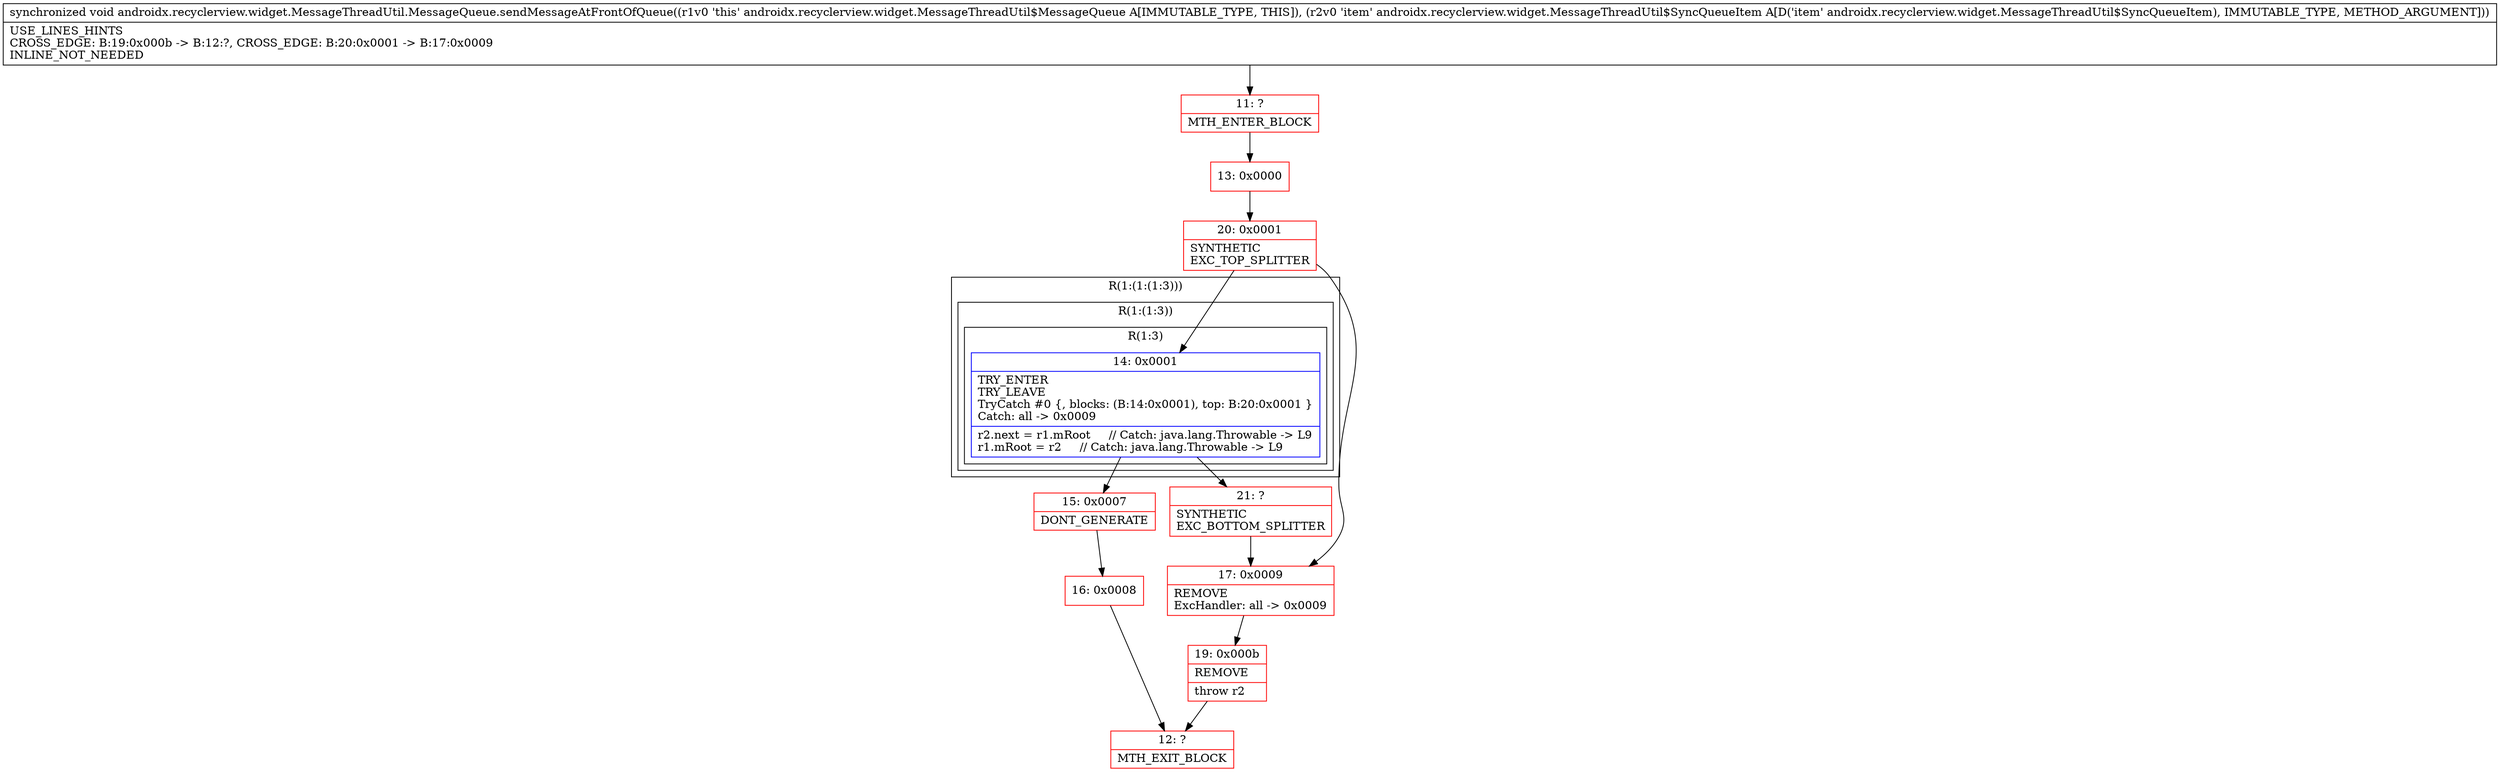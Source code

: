 digraph "CFG forandroidx.recyclerview.widget.MessageThreadUtil.MessageQueue.sendMessageAtFrontOfQueue(Landroidx\/recyclerview\/widget\/MessageThreadUtil$SyncQueueItem;)V" {
subgraph cluster_Region_775655788 {
label = "R(1:(1:(1:3)))";
node [shape=record,color=blue];
subgraph cluster_Region_1214422238 {
label = "R(1:(1:3))";
node [shape=record,color=blue];
subgraph cluster_Region_115907489 {
label = "R(1:3)";
node [shape=record,color=blue];
Node_14 [shape=record,label="{14\:\ 0x0001|TRY_ENTER\lTRY_LEAVE\lTryCatch #0 \{, blocks: (B:14:0x0001), top: B:20:0x0001 \}\lCatch: all \-\> 0x0009\l|r2.next = r1.mRoot     \/\/ Catch: java.lang.Throwable \-\> L9\lr1.mRoot = r2     \/\/ Catch: java.lang.Throwable \-\> L9\l}"];
}
}
}
Node_11 [shape=record,color=red,label="{11\:\ ?|MTH_ENTER_BLOCK\l}"];
Node_13 [shape=record,color=red,label="{13\:\ 0x0000}"];
Node_20 [shape=record,color=red,label="{20\:\ 0x0001|SYNTHETIC\lEXC_TOP_SPLITTER\l}"];
Node_15 [shape=record,color=red,label="{15\:\ 0x0007|DONT_GENERATE\l}"];
Node_16 [shape=record,color=red,label="{16\:\ 0x0008}"];
Node_12 [shape=record,color=red,label="{12\:\ ?|MTH_EXIT_BLOCK\l}"];
Node_21 [shape=record,color=red,label="{21\:\ ?|SYNTHETIC\lEXC_BOTTOM_SPLITTER\l}"];
Node_17 [shape=record,color=red,label="{17\:\ 0x0009|REMOVE\lExcHandler: all \-\> 0x0009\l}"];
Node_19 [shape=record,color=red,label="{19\:\ 0x000b|REMOVE\l|throw r2\l}"];
MethodNode[shape=record,label="{synchronized void androidx.recyclerview.widget.MessageThreadUtil.MessageQueue.sendMessageAtFrontOfQueue((r1v0 'this' androidx.recyclerview.widget.MessageThreadUtil$MessageQueue A[IMMUTABLE_TYPE, THIS]), (r2v0 'item' androidx.recyclerview.widget.MessageThreadUtil$SyncQueueItem A[D('item' androidx.recyclerview.widget.MessageThreadUtil$SyncQueueItem), IMMUTABLE_TYPE, METHOD_ARGUMENT]))  | USE_LINES_HINTS\lCROSS_EDGE: B:19:0x000b \-\> B:12:?, CROSS_EDGE: B:20:0x0001 \-\> B:17:0x0009\lINLINE_NOT_NEEDED\l}"];
MethodNode -> Node_11;Node_14 -> Node_15;
Node_14 -> Node_21;
Node_11 -> Node_13;
Node_13 -> Node_20;
Node_20 -> Node_14;
Node_20 -> Node_17;
Node_15 -> Node_16;
Node_16 -> Node_12;
Node_21 -> Node_17;
Node_17 -> Node_19;
Node_19 -> Node_12;
}

